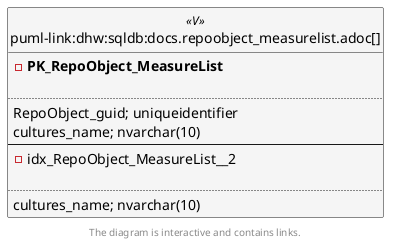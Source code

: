 @startuml
left to right direction
'top to bottom direction
hide circle
'avoide "." issues:
set namespaceSeparator none


skinparam class {
  BackgroundColor White
  BackgroundColor<<FN>> Yellow
  BackgroundColor<<FS>> Yellow
  BackgroundColor<<FT>> LightGray
  BackgroundColor<<IF>> Yellow
  BackgroundColor<<IS>> Yellow
  BackgroundColor<<P>> Aqua
  BackgroundColor<<PC>> Aqua
  BackgroundColor<<SN>> Yellow
  BackgroundColor<<SO>> SlateBlue
  BackgroundColor<<TF>> LightGray
  BackgroundColor<<TR>> Tomato
  BackgroundColor<<U>> White
  BackgroundColor<<V>> WhiteSmoke
  BackgroundColor<<X>> Aqua
  BackgroundColor<<external>> AliceBlue
}


entity "puml-link:dhw:sqldb:docs.repoobject_measurelist.adoc[]" as docs.RepoObject_MeasureList << V >> {
- **PK_RepoObject_MeasureList**

..
RepoObject_guid; uniqueidentifier
cultures_name; nvarchar(10)
--
- idx_RepoObject_MeasureList__2

..
cultures_name; nvarchar(10)
}

footer The diagram is interactive and contains links.
@enduml

